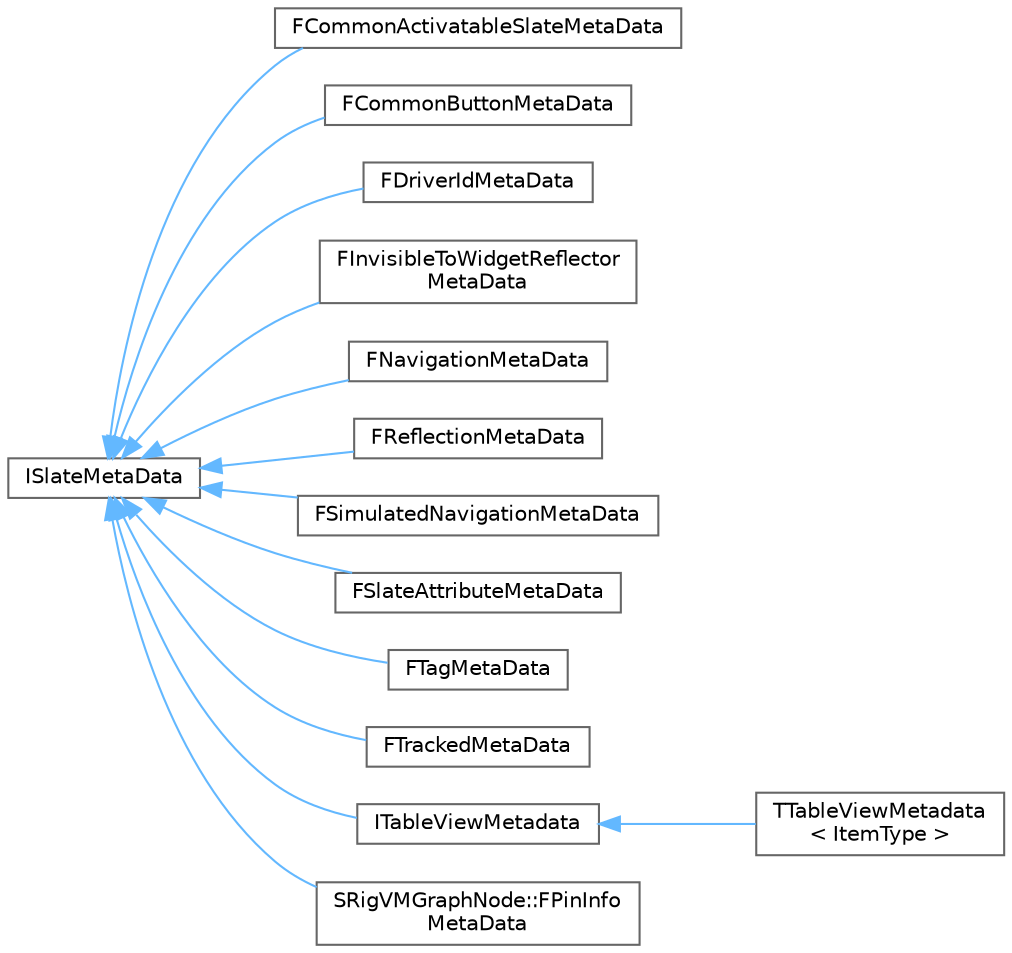 digraph "Graphical Class Hierarchy"
{
 // INTERACTIVE_SVG=YES
 // LATEX_PDF_SIZE
  bgcolor="transparent";
  edge [fontname=Helvetica,fontsize=10,labelfontname=Helvetica,labelfontsize=10];
  node [fontname=Helvetica,fontsize=10,shape=box,height=0.2,width=0.4];
  rankdir="LR";
  Node0 [id="Node000000",label="ISlateMetaData",height=0.2,width=0.4,color="grey40", fillcolor="white", style="filled",URL="$de/d41/classISlateMetaData.html",tooltip="Base class for all slate metadata."];
  Node0 -> Node1 [id="edge5583_Node000000_Node000001",dir="back",color="steelblue1",style="solid",tooltip=" "];
  Node1 [id="Node000001",label="FCommonActivatableSlateMetaData",height=0.2,width=0.4,color="grey40", fillcolor="white", style="filled",URL="$dd/d60/classFCommonActivatableSlateMetaData.html",tooltip="Metadata set on UCommonActivatableWidget's underlying slate widget to allow Slate -> UMG lookup."];
  Node0 -> Node2 [id="edge5584_Node000000_Node000002",dir="back",color="steelblue1",style="solid",tooltip=" "];
  Node2 [id="Node000002",label="FCommonButtonMetaData",height=0.2,width=0.4,color="grey40", fillcolor="white", style="filled",URL="$d5/dba/classFCommonButtonMetaData.html",tooltip=" "];
  Node0 -> Node3 [id="edge5585_Node000000_Node000003",dir="back",color="steelblue1",style="solid",tooltip=" "];
  Node3 [id="Node000003",label="FDriverIdMetaData",height=0.2,width=0.4,color="grey40", fillcolor="white", style="filled",URL="$df/d81/classFDriverIdMetaData.html",tooltip=" "];
  Node0 -> Node4 [id="edge5586_Node000000_Node000004",dir="back",color="steelblue1",style="solid",tooltip=" "];
  Node4 [id="Node000004",label="FInvisibleToWidgetReflector\lMetaData",height=0.2,width=0.4,color="grey40", fillcolor="white", style="filled",URL="$d6/de6/classFInvisibleToWidgetReflectorMetaData.html",tooltip="When using the widget reflector, it may be necessary to make some widgets non-pickable,..."];
  Node0 -> Node5 [id="edge5587_Node000000_Node000005",dir="back",color="steelblue1",style="solid",tooltip=" "];
  Node5 [id="Node000005",label="FNavigationMetaData",height=0.2,width=0.4,color="grey40", fillcolor="white", style="filled",URL="$d8/d75/classFNavigationMetaData.html",tooltip="Metadata to override the navigation behavior or regular SWidget."];
  Node0 -> Node6 [id="edge5588_Node000000_Node000006",dir="back",color="steelblue1",style="solid",tooltip=" "];
  Node6 [id="Node000006",label="FReflectionMetaData",height=0.2,width=0.4,color="grey40", fillcolor="white", style="filled",URL="$d0/d06/classFReflectionMetaData.html",tooltip="Reflection meta-data that can be used by the widget reflector to determine additional information abo..."];
  Node0 -> Node7 [id="edge5589_Node000000_Node000007",dir="back",color="steelblue1",style="solid",tooltip=" "];
  Node7 [id="Node000007",label="FSimulatedNavigationMetaData",height=0.2,width=0.4,color="grey40", fillcolor="white", style="filled",URL="$d7/d45/classFSimulatedNavigationMetaData.html",tooltip="Navigation meta data to used when using the Navigation Event Simulator The OnNavigation function is n..."];
  Node0 -> Node8 [id="edge5590_Node000000_Node000008",dir="back",color="steelblue1",style="solid",tooltip=" "];
  Node8 [id="Node000008",label="FSlateAttributeMetaData",height=0.2,width=0.4,color="grey40", fillcolor="white", style="filled",URL="$d4/d0e/classFSlateAttributeMetaData.html",tooltip=" "];
  Node0 -> Node9 [id="edge5591_Node000000_Node000009",dir="back",color="steelblue1",style="solid",tooltip=" "];
  Node9 [id="Node000009",label="FTagMetaData",height=0.2,width=0.4,color="grey40", fillcolor="white", style="filled",URL="$d9/d4f/classFTagMetaData.html",tooltip="Simple tagging metadata."];
  Node0 -> Node10 [id="edge5592_Node000000_Node000010",dir="back",color="steelblue1",style="solid",tooltip=" "];
  Node10 [id="Node000010",label="FTrackedMetaData",height=0.2,width=0.4,color="grey40", fillcolor="white", style="filled",URL="$d5/d08/classFTrackedMetaData.html",tooltip="MetaData used to add and remove widgets to the Slate Widget Tracker for the specified tags."];
  Node0 -> Node11 [id="edge5593_Node000000_Node000011",dir="back",color="steelblue1",style="solid",tooltip=" "];
  Node11 [id="Node000011",label="ITableViewMetadata",height=0.2,width=0.4,color="grey40", fillcolor="white", style="filled",URL="$d2/db8/classITableViewMetadata.html",tooltip=" "];
  Node11 -> Node12 [id="edge5594_Node000011_Node000012",dir="back",color="steelblue1",style="solid",tooltip=" "];
  Node12 [id="Node000012",label="TTableViewMetadata\l\< ItemType \>",height=0.2,width=0.4,color="grey40", fillcolor="white", style="filled",URL="$db/dc2/classTTableViewMetadata.html",tooltip=" "];
  Node0 -> Node13 [id="edge5595_Node000000_Node000013",dir="back",color="steelblue1",style="solid",tooltip=" "];
  Node13 [id="Node000013",label="SRigVMGraphNode::FPinInfo\lMetaData",height=0.2,width=0.4,color="grey40", fillcolor="white", style="filled",URL="$dd/de7/classSRigVMGraphNode_1_1FPinInfoMetaData.html",tooltip="Simple tagging metadata."];
}
